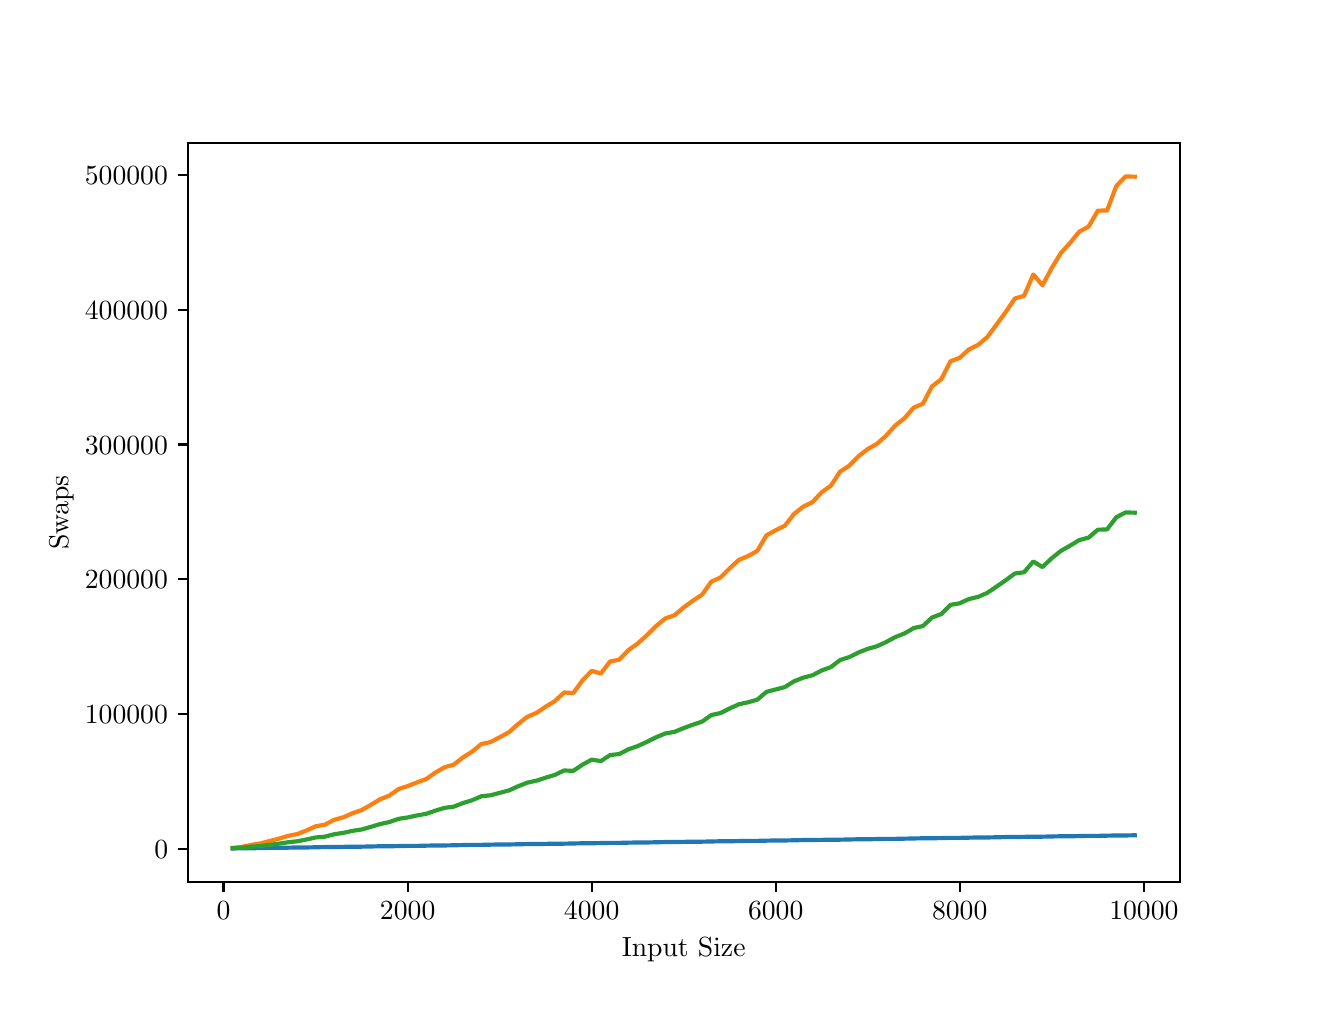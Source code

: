 \begingroup%
\makeatletter%
\begin{pgfpicture}%
\pgfpathrectangle{\pgfpointorigin}{\pgfqpoint{6.4in}{4.8in}}%
\pgfusepath{use as bounding box, clip}%
\begin{pgfscope}%
\pgfsetbuttcap%
\pgfsetmiterjoin%
\definecolor{currentfill}{rgb}{1.0,1.0,1.0}%
\pgfsetfillcolor{currentfill}%
\pgfsetlinewidth{0.0pt}%
\definecolor{currentstroke}{rgb}{1.0,1.0,1.0}%
\pgfsetstrokecolor{currentstroke}%
\pgfsetdash{}{0pt}%
\pgfpathmoveto{\pgfqpoint{0.0in}{0.0in}}%
\pgfpathlineto{\pgfqpoint{6.4in}{0.0in}}%
\pgfpathlineto{\pgfqpoint{6.4in}{4.8in}}%
\pgfpathlineto{\pgfqpoint{0.0in}{4.8in}}%
\pgfpathlineto{\pgfqpoint{0.0in}{0.0in}}%
\pgfpathclose%
\pgfusepath{fill}%
\end{pgfscope}%
\begin{pgfscope}%
\pgfsetbuttcap%
\pgfsetmiterjoin%
\definecolor{currentfill}{rgb}{1.0,1.0,1.0}%
\pgfsetfillcolor{currentfill}%
\pgfsetlinewidth{0.0pt}%
\definecolor{currentstroke}{rgb}{0.0,0.0,0.0}%
\pgfsetstrokecolor{currentstroke}%
\pgfsetstrokeopacity{0.0}%
\pgfsetdash{}{0pt}%
\pgfpathmoveto{\pgfqpoint{0.8in}{0.528in}}%
\pgfpathlineto{\pgfqpoint{5.76in}{0.528in}}%
\pgfpathlineto{\pgfqpoint{5.76in}{4.224in}}%
\pgfpathlineto{\pgfqpoint{0.8in}{4.224in}}%
\pgfpathlineto{\pgfqpoint{0.8in}{0.528in}}%
\pgfpathclose%
\pgfusepath{fill}%
\end{pgfscope}%
\begin{pgfscope}%
\pgfsetbuttcap%
\pgfsetroundjoin%
\definecolor{currentfill}{rgb}{0.0,0.0,0.0}%
\pgfsetfillcolor{currentfill}%
\pgfsetlinewidth{0.803pt}%
\definecolor{currentstroke}{rgb}{0.0,0.0,0.0}%
\pgfsetstrokecolor{currentstroke}%
\pgfsetdash{}{0pt}%
\pgfsys@defobject{currentmarker}{\pgfqpoint{0.0in}{-0.049in}}{\pgfqpoint{0.0in}{0.0in}}{%
\pgfpathmoveto{\pgfqpoint{0.0in}{0.0in}}%
\pgfpathlineto{\pgfqpoint{0.0in}{-0.049in}}%
\pgfusepath{stroke,fill}%
}%
\begin{pgfscope}%
\pgfsys@transformshift{0.979in}{0.528in}%
\pgfsys@useobject{currentmarker}{}%
\end{pgfscope}%
\end{pgfscope}%
\begin{pgfscope}%
\definecolor{textcolor}{rgb}{0.0,0.0,0.0}%
\pgfsetstrokecolor{textcolor}%
\pgfsetfillcolor{textcolor}%
\pgftext[x=0.979in,y=0.431in,,top]{\color{textcolor}\rmfamily\fontsize{10.0}{12.0}\selectfont \(\displaystyle {0}\)}%
\end{pgfscope}%
\begin{pgfscope}%
\pgfsetbuttcap%
\pgfsetroundjoin%
\definecolor{currentfill}{rgb}{0.0,0.0,0.0}%
\pgfsetfillcolor{currentfill}%
\pgfsetlinewidth{0.803pt}%
\definecolor{currentstroke}{rgb}{0.0,0.0,0.0}%
\pgfsetstrokecolor{currentstroke}%
\pgfsetdash{}{0pt}%
\pgfsys@defobject{currentmarker}{\pgfqpoint{0.0in}{-0.049in}}{\pgfqpoint{0.0in}{0.0in}}{%
\pgfpathmoveto{\pgfqpoint{0.0in}{0.0in}}%
\pgfpathlineto{\pgfqpoint{0.0in}{-0.049in}}%
\pgfusepath{stroke,fill}%
}%
\begin{pgfscope}%
\pgfsys@transformshift{1.9in}{0.528in}%
\pgfsys@useobject{currentmarker}{}%
\end{pgfscope}%
\end{pgfscope}%
\begin{pgfscope}%
\definecolor{textcolor}{rgb}{0.0,0.0,0.0}%
\pgfsetstrokecolor{textcolor}%
\pgfsetfillcolor{textcolor}%
\pgftext[x=1.9in,y=0.431in,,top]{\color{textcolor}\rmfamily\fontsize{10.0}{12.0}\selectfont \(\displaystyle {2000}\)}%
\end{pgfscope}%
\begin{pgfscope}%
\pgfsetbuttcap%
\pgfsetroundjoin%
\definecolor{currentfill}{rgb}{0.0,0.0,0.0}%
\pgfsetfillcolor{currentfill}%
\pgfsetlinewidth{0.803pt}%
\definecolor{currentstroke}{rgb}{0.0,0.0,0.0}%
\pgfsetstrokecolor{currentstroke}%
\pgfsetdash{}{0pt}%
\pgfsys@defobject{currentmarker}{\pgfqpoint{0.0in}{-0.049in}}{\pgfqpoint{0.0in}{0.0in}}{%
\pgfpathmoveto{\pgfqpoint{0.0in}{0.0in}}%
\pgfpathlineto{\pgfqpoint{0.0in}{-0.049in}}%
\pgfusepath{stroke,fill}%
}%
\begin{pgfscope}%
\pgfsys@transformshift{2.82in}{0.528in}%
\pgfsys@useobject{currentmarker}{}%
\end{pgfscope}%
\end{pgfscope}%
\begin{pgfscope}%
\definecolor{textcolor}{rgb}{0.0,0.0,0.0}%
\pgfsetstrokecolor{textcolor}%
\pgfsetfillcolor{textcolor}%
\pgftext[x=2.82in,y=0.431in,,top]{\color{textcolor}\rmfamily\fontsize{10.0}{12.0}\selectfont \(\displaystyle {4000}\)}%
\end{pgfscope}%
\begin{pgfscope}%
\pgfsetbuttcap%
\pgfsetroundjoin%
\definecolor{currentfill}{rgb}{0.0,0.0,0.0}%
\pgfsetfillcolor{currentfill}%
\pgfsetlinewidth{0.803pt}%
\definecolor{currentstroke}{rgb}{0.0,0.0,0.0}%
\pgfsetstrokecolor{currentstroke}%
\pgfsetdash{}{0pt}%
\pgfsys@defobject{currentmarker}{\pgfqpoint{0.0in}{-0.049in}}{\pgfqpoint{0.0in}{0.0in}}{%
\pgfpathmoveto{\pgfqpoint{0.0in}{0.0in}}%
\pgfpathlineto{\pgfqpoint{0.0in}{-0.049in}}%
\pgfusepath{stroke,fill}%
}%
\begin{pgfscope}%
\pgfsys@transformshift{3.74in}{0.528in}%
\pgfsys@useobject{currentmarker}{}%
\end{pgfscope}%
\end{pgfscope}%
\begin{pgfscope}%
\definecolor{textcolor}{rgb}{0.0,0.0,0.0}%
\pgfsetstrokecolor{textcolor}%
\pgfsetfillcolor{textcolor}%
\pgftext[x=3.74in,y=0.431in,,top]{\color{textcolor}\rmfamily\fontsize{10.0}{12.0}\selectfont \(\displaystyle {6000}\)}%
\end{pgfscope}%
\begin{pgfscope}%
\pgfsetbuttcap%
\pgfsetroundjoin%
\definecolor{currentfill}{rgb}{0.0,0.0,0.0}%
\pgfsetfillcolor{currentfill}%
\pgfsetlinewidth{0.803pt}%
\definecolor{currentstroke}{rgb}{0.0,0.0,0.0}%
\pgfsetstrokecolor{currentstroke}%
\pgfsetdash{}{0pt}%
\pgfsys@defobject{currentmarker}{\pgfqpoint{0.0in}{-0.049in}}{\pgfqpoint{0.0in}{0.0in}}{%
\pgfpathmoveto{\pgfqpoint{0.0in}{0.0in}}%
\pgfpathlineto{\pgfqpoint{0.0in}{-0.049in}}%
\pgfusepath{stroke,fill}%
}%
\begin{pgfscope}%
\pgfsys@transformshift{4.66in}{0.528in}%
\pgfsys@useobject{currentmarker}{}%
\end{pgfscope}%
\end{pgfscope}%
\begin{pgfscope}%
\definecolor{textcolor}{rgb}{0.0,0.0,0.0}%
\pgfsetstrokecolor{textcolor}%
\pgfsetfillcolor{textcolor}%
\pgftext[x=4.66in,y=0.431in,,top]{\color{textcolor}\rmfamily\fontsize{10.0}{12.0}\selectfont \(\displaystyle {8000}\)}%
\end{pgfscope}%
\begin{pgfscope}%
\pgfsetbuttcap%
\pgfsetroundjoin%
\definecolor{currentfill}{rgb}{0.0,0.0,0.0}%
\pgfsetfillcolor{currentfill}%
\pgfsetlinewidth{0.803pt}%
\definecolor{currentstroke}{rgb}{0.0,0.0,0.0}%
\pgfsetstrokecolor{currentstroke}%
\pgfsetdash{}{0pt}%
\pgfsys@defobject{currentmarker}{\pgfqpoint{0.0in}{-0.049in}}{\pgfqpoint{0.0in}{0.0in}}{%
\pgfpathmoveto{\pgfqpoint{0.0in}{0.0in}}%
\pgfpathlineto{\pgfqpoint{0.0in}{-0.049in}}%
\pgfusepath{stroke,fill}%
}%
\begin{pgfscope}%
\pgfsys@transformshift{5.581in}{0.528in}%
\pgfsys@useobject{currentmarker}{}%
\end{pgfscope}%
\end{pgfscope}%
\begin{pgfscope}%
\definecolor{textcolor}{rgb}{0.0,0.0,0.0}%
\pgfsetstrokecolor{textcolor}%
\pgfsetfillcolor{textcolor}%
\pgftext[x=5.581in,y=0.431in,,top]{\color{textcolor}\rmfamily\fontsize{10.0}{12.0}\selectfont \(\displaystyle {10000}\)}%
\end{pgfscope}%
\begin{pgfscope}%
\definecolor{textcolor}{rgb}{0.0,0.0,0.0}%
\pgfsetstrokecolor{textcolor}%
\pgfsetfillcolor{textcolor}%
\pgftext[x=3.28in,y=0.252in,,top]{\color{textcolor}\rmfamily\fontsize{10.0}{12.0}\selectfont Input Size}%
\end{pgfscope}%
\begin{pgfscope}%
\pgfsetbuttcap%
\pgfsetroundjoin%
\definecolor{currentfill}{rgb}{0.0,0.0,0.0}%
\pgfsetfillcolor{currentfill}%
\pgfsetlinewidth{0.803pt}%
\definecolor{currentstroke}{rgb}{0.0,0.0,0.0}%
\pgfsetstrokecolor{currentstroke}%
\pgfsetdash{}{0pt}%
\pgfsys@defobject{currentmarker}{\pgfqpoint{-0.049in}{0.0in}}{\pgfqpoint{-0.0in}{0.0in}}{%
\pgfpathmoveto{\pgfqpoint{-0.0in}{0.0in}}%
\pgfpathlineto{\pgfqpoint{-0.049in}{0.0in}}%
\pgfusepath{stroke,fill}%
}%
\begin{pgfscope}%
\pgfsys@transformshift{0.8in}{0.695in}%
\pgfsys@useobject{currentmarker}{}%
\end{pgfscope}%
\end{pgfscope}%
\begin{pgfscope}%
\definecolor{textcolor}{rgb}{0.0,0.0,0.0}%
\pgfsetstrokecolor{textcolor}%
\pgfsetfillcolor{textcolor}%
\pgftext[x=0.633in, y=0.647in, left, base]{\color{textcolor}\rmfamily\fontsize{10.0}{12.0}\selectfont \(\displaystyle {0}\)}%
\end{pgfscope}%
\begin{pgfscope}%
\pgfsetbuttcap%
\pgfsetroundjoin%
\definecolor{currentfill}{rgb}{0.0,0.0,0.0}%
\pgfsetfillcolor{currentfill}%
\pgfsetlinewidth{0.803pt}%
\definecolor{currentstroke}{rgb}{0.0,0.0,0.0}%
\pgfsetstrokecolor{currentstroke}%
\pgfsetdash{}{0pt}%
\pgfsys@defobject{currentmarker}{\pgfqpoint{-0.049in}{0.0in}}{\pgfqpoint{-0.0in}{0.0in}}{%
\pgfpathmoveto{\pgfqpoint{-0.0in}{0.0in}}%
\pgfpathlineto{\pgfqpoint{-0.049in}{0.0in}}%
\pgfusepath{stroke,fill}%
}%
\begin{pgfscope}%
\pgfsys@transformshift{0.8in}{1.369in}%
\pgfsys@useobject{currentmarker}{}%
\end{pgfscope}%
\end{pgfscope}%
\begin{pgfscope}%
\definecolor{textcolor}{rgb}{0.0,0.0,0.0}%
\pgfsetstrokecolor{textcolor}%
\pgfsetfillcolor{textcolor}%
\pgftext[x=0.286in, y=1.321in, left, base]{\color{textcolor}\rmfamily\fontsize{10.0}{12.0}\selectfont \(\displaystyle {100000}\)}%
\end{pgfscope}%
\begin{pgfscope}%
\pgfsetbuttcap%
\pgfsetroundjoin%
\definecolor{currentfill}{rgb}{0.0,0.0,0.0}%
\pgfsetfillcolor{currentfill}%
\pgfsetlinewidth{0.803pt}%
\definecolor{currentstroke}{rgb}{0.0,0.0,0.0}%
\pgfsetstrokecolor{currentstroke}%
\pgfsetdash{}{0pt}%
\pgfsys@defobject{currentmarker}{\pgfqpoint{-0.049in}{0.0in}}{\pgfqpoint{-0.0in}{0.0in}}{%
\pgfpathmoveto{\pgfqpoint{-0.0in}{0.0in}}%
\pgfpathlineto{\pgfqpoint{-0.049in}{0.0in}}%
\pgfusepath{stroke,fill}%
}%
\begin{pgfscope}%
\pgfsys@transformshift{0.8in}{2.042in}%
\pgfsys@useobject{currentmarker}{}%
\end{pgfscope}%
\end{pgfscope}%
\begin{pgfscope}%
\definecolor{textcolor}{rgb}{0.0,0.0,0.0}%
\pgfsetstrokecolor{textcolor}%
\pgfsetfillcolor{textcolor}%
\pgftext[x=0.286in, y=1.994in, left, base]{\color{textcolor}\rmfamily\fontsize{10.0}{12.0}\selectfont \(\displaystyle {200000}\)}%
\end{pgfscope}%
\begin{pgfscope}%
\pgfsetbuttcap%
\pgfsetroundjoin%
\definecolor{currentfill}{rgb}{0.0,0.0,0.0}%
\pgfsetfillcolor{currentfill}%
\pgfsetlinewidth{0.803pt}%
\definecolor{currentstroke}{rgb}{0.0,0.0,0.0}%
\pgfsetstrokecolor{currentstroke}%
\pgfsetdash{}{0pt}%
\pgfsys@defobject{currentmarker}{\pgfqpoint{-0.049in}{0.0in}}{\pgfqpoint{-0.0in}{0.0in}}{%
\pgfpathmoveto{\pgfqpoint{-0.0in}{0.0in}}%
\pgfpathlineto{\pgfqpoint{-0.049in}{0.0in}}%
\pgfusepath{stroke,fill}%
}%
\begin{pgfscope}%
\pgfsys@transformshift{0.8in}{2.716in}%
\pgfsys@useobject{currentmarker}{}%
\end{pgfscope}%
\end{pgfscope}%
\begin{pgfscope}%
\definecolor{textcolor}{rgb}{0.0,0.0,0.0}%
\pgfsetstrokecolor{textcolor}%
\pgfsetfillcolor{textcolor}%
\pgftext[x=0.286in, y=2.668in, left, base]{\color{textcolor}\rmfamily\fontsize{10.0}{12.0}\selectfont \(\displaystyle {300000}\)}%
\end{pgfscope}%
\begin{pgfscope}%
\pgfsetbuttcap%
\pgfsetroundjoin%
\definecolor{currentfill}{rgb}{0.0,0.0,0.0}%
\pgfsetfillcolor{currentfill}%
\pgfsetlinewidth{0.803pt}%
\definecolor{currentstroke}{rgb}{0.0,0.0,0.0}%
\pgfsetstrokecolor{currentstroke}%
\pgfsetdash{}{0pt}%
\pgfsys@defobject{currentmarker}{\pgfqpoint{-0.049in}{0.0in}}{\pgfqpoint{-0.0in}{0.0in}}{%
\pgfpathmoveto{\pgfqpoint{-0.0in}{0.0in}}%
\pgfpathlineto{\pgfqpoint{-0.049in}{0.0in}}%
\pgfusepath{stroke,fill}%
}%
\begin{pgfscope}%
\pgfsys@transformshift{0.8in}{3.389in}%
\pgfsys@useobject{currentmarker}{}%
\end{pgfscope}%
\end{pgfscope}%
\begin{pgfscope}%
\definecolor{textcolor}{rgb}{0.0,0.0,0.0}%
\pgfsetstrokecolor{textcolor}%
\pgfsetfillcolor{textcolor}%
\pgftext[x=0.286in, y=3.341in, left, base]{\color{textcolor}\rmfamily\fontsize{10.0}{12.0}\selectfont \(\displaystyle {400000}\)}%
\end{pgfscope}%
\begin{pgfscope}%
\pgfsetbuttcap%
\pgfsetroundjoin%
\definecolor{currentfill}{rgb}{0.0,0.0,0.0}%
\pgfsetfillcolor{currentfill}%
\pgfsetlinewidth{0.803pt}%
\definecolor{currentstroke}{rgb}{0.0,0.0,0.0}%
\pgfsetstrokecolor{currentstroke}%
\pgfsetdash{}{0pt}%
\pgfsys@defobject{currentmarker}{\pgfqpoint{-0.049in}{0.0in}}{\pgfqpoint{-0.0in}{0.0in}}{%
\pgfpathmoveto{\pgfqpoint{-0.0in}{0.0in}}%
\pgfpathlineto{\pgfqpoint{-0.049in}{0.0in}}%
\pgfusepath{stroke,fill}%
}%
\begin{pgfscope}%
\pgfsys@transformshift{0.8in}{4.063in}%
\pgfsys@useobject{currentmarker}{}%
\end{pgfscope}%
\end{pgfscope}%
\begin{pgfscope}%
\definecolor{textcolor}{rgb}{0.0,0.0,0.0}%
\pgfsetstrokecolor{textcolor}%
\pgfsetfillcolor{textcolor}%
\pgftext[x=0.286in, y=4.015in, left, base]{\color{textcolor}\rmfamily\fontsize{10.0}{12.0}\selectfont \(\displaystyle {500000}\)}%
\end{pgfscope}%
\begin{pgfscope}%
\definecolor{textcolor}{rgb}{0.0,0.0,0.0}%
\pgfsetstrokecolor{textcolor}%
\pgfsetfillcolor{textcolor}%
\pgftext[x=0.231in,y=2.376in,,bottom,rotate=90.0]{\color{textcolor}\rmfamily\fontsize{10.0}{12.0}\selectfont Swaps}%
\end{pgfscope}%
\begin{pgfscope}%
\pgfpathrectangle{\pgfqpoint{0.8in}{0.528in}}{\pgfqpoint{4.96in}{3.696in}}%
\pgfusepath{clip}%
\pgfsetrectcap%
\pgfsetroundjoin%
\pgfsetlinewidth{1.506pt}%
\definecolor{currentstroke}{rgb}{0.122,0.467,0.706}%
\pgfsetstrokecolor{currentstroke}%
\pgfsetdash{}{0pt}%
\pgfpathmoveto{\pgfqpoint{1.025in}{0.696in}}%
\pgfpathlineto{\pgfqpoint{1.071in}{0.697in}}%
\pgfpathlineto{\pgfqpoint{1.117in}{0.697in}}%
\pgfpathlineto{\pgfqpoint{1.163in}{0.698in}}%
\pgfpathlineto{\pgfqpoint{1.209in}{0.699in}}%
\pgfpathlineto{\pgfqpoint{1.256in}{0.699in}}%
\pgfpathlineto{\pgfqpoint{1.302in}{0.7in}}%
\pgfpathlineto{\pgfqpoint{1.348in}{0.701in}}%
\pgfpathlineto{\pgfqpoint{1.394in}{0.701in}}%
\pgfpathlineto{\pgfqpoint{1.44in}{0.702in}}%
\pgfpathlineto{\pgfqpoint{1.486in}{0.703in}}%
\pgfpathlineto{\pgfqpoint{1.532in}{0.703in}}%
\pgfpathlineto{\pgfqpoint{1.578in}{0.704in}}%
\pgfpathlineto{\pgfqpoint{1.624in}{0.705in}}%
\pgfpathlineto{\pgfqpoint{1.67in}{0.705in}}%
\pgfpathlineto{\pgfqpoint{1.716in}{0.706in}}%
\pgfpathlineto{\pgfqpoint{1.762in}{0.707in}}%
\pgfpathlineto{\pgfqpoint{1.808in}{0.707in}}%
\pgfpathlineto{\pgfqpoint{1.854in}{0.708in}}%
\pgfpathlineto{\pgfqpoint{1.9in}{0.709in}}%
\pgfpathlineto{\pgfqpoint{1.946in}{0.709in}}%
\pgfpathlineto{\pgfqpoint{1.992in}{0.71in}}%
\pgfpathlineto{\pgfqpoint{2.038in}{0.711in}}%
\pgfpathlineto{\pgfqpoint{2.084in}{0.711in}}%
\pgfpathlineto{\pgfqpoint{2.13in}{0.712in}}%
\pgfpathlineto{\pgfqpoint{2.176in}{0.713in}}%
\pgfpathlineto{\pgfqpoint{2.222in}{0.714in}}%
\pgfpathlineto{\pgfqpoint{2.268in}{0.714in}}%
\pgfpathlineto{\pgfqpoint{2.314in}{0.715in}}%
\pgfpathlineto{\pgfqpoint{2.36in}{0.716in}}%
\pgfpathlineto{\pgfqpoint{2.406in}{0.716in}}%
\pgfpathlineto{\pgfqpoint{2.452in}{0.717in}}%
\pgfpathlineto{\pgfqpoint{2.498in}{0.718in}}%
\pgfpathlineto{\pgfqpoint{2.544in}{0.718in}}%
\pgfpathlineto{\pgfqpoint{2.59in}{0.719in}}%
\pgfpathlineto{\pgfqpoint{2.636in}{0.72in}}%
\pgfpathlineto{\pgfqpoint{2.682in}{0.72in}}%
\pgfpathlineto{\pgfqpoint{2.728in}{0.721in}}%
\pgfpathlineto{\pgfqpoint{2.774in}{0.722in}}%
\pgfpathlineto{\pgfqpoint{2.82in}{0.722in}}%
\pgfpathlineto{\pgfqpoint{2.866in}{0.723in}}%
\pgfpathlineto{\pgfqpoint{2.912in}{0.724in}}%
\pgfpathlineto{\pgfqpoint{2.958in}{0.724in}}%
\pgfpathlineto{\pgfqpoint{3.004in}{0.725in}}%
\pgfpathlineto{\pgfqpoint{3.05in}{0.726in}}%
\pgfpathlineto{\pgfqpoint{3.096in}{0.726in}}%
\pgfpathlineto{\pgfqpoint{3.142in}{0.727in}}%
\pgfpathlineto{\pgfqpoint{3.188in}{0.728in}}%
\pgfpathlineto{\pgfqpoint{3.234in}{0.728in}}%
\pgfpathlineto{\pgfqpoint{3.28in}{0.729in}}%
\pgfpathlineto{\pgfqpoint{3.326in}{0.73in}}%
\pgfpathlineto{\pgfqpoint{3.372in}{0.73in}}%
\pgfpathlineto{\pgfqpoint{3.418in}{0.731in}}%
\pgfpathlineto{\pgfqpoint{3.464in}{0.732in}}%
\pgfpathlineto{\pgfqpoint{3.51in}{0.732in}}%
\pgfpathlineto{\pgfqpoint{3.556in}{0.733in}}%
\pgfpathlineto{\pgfqpoint{3.602in}{0.734in}}%
\pgfpathlineto{\pgfqpoint{3.648in}{0.734in}}%
\pgfpathlineto{\pgfqpoint{3.694in}{0.735in}}%
\pgfpathlineto{\pgfqpoint{3.74in}{0.736in}}%
\pgfpathlineto{\pgfqpoint{3.786in}{0.736in}}%
\pgfpathlineto{\pgfqpoint{3.832in}{0.737in}}%
\pgfpathlineto{\pgfqpoint{3.878in}{0.738in}}%
\pgfpathlineto{\pgfqpoint{3.924in}{0.738in}}%
\pgfpathlineto{\pgfqpoint{3.97in}{0.739in}}%
\pgfpathlineto{\pgfqpoint{4.016in}{0.74in}}%
\pgfpathlineto{\pgfqpoint{4.062in}{0.74in}}%
\pgfpathlineto{\pgfqpoint{4.108in}{0.741in}}%
\pgfpathlineto{\pgfqpoint{4.154in}{0.742in}}%
\pgfpathlineto{\pgfqpoint{4.2in}{0.742in}}%
\pgfpathlineto{\pgfqpoint{4.246in}{0.743in}}%
\pgfpathlineto{\pgfqpoint{4.292in}{0.744in}}%
\pgfpathlineto{\pgfqpoint{4.338in}{0.744in}}%
\pgfpathlineto{\pgfqpoint{4.384in}{0.745in}}%
\pgfpathlineto{\pgfqpoint{4.43in}{0.746in}}%
\pgfpathlineto{\pgfqpoint{4.476in}{0.747in}}%
\pgfpathlineto{\pgfqpoint{4.522in}{0.747in}}%
\pgfpathlineto{\pgfqpoint{4.568in}{0.748in}}%
\pgfpathlineto{\pgfqpoint{4.614in}{0.749in}}%
\pgfpathlineto{\pgfqpoint{4.66in}{0.749in}}%
\pgfpathlineto{\pgfqpoint{4.706in}{0.75in}}%
\pgfpathlineto{\pgfqpoint{4.752in}{0.751in}}%
\pgfpathlineto{\pgfqpoint{4.798in}{0.751in}}%
\pgfpathlineto{\pgfqpoint{4.844in}{0.752in}}%
\pgfpathlineto{\pgfqpoint{4.89in}{0.753in}}%
\pgfpathlineto{\pgfqpoint{4.936in}{0.753in}}%
\pgfpathlineto{\pgfqpoint{4.982in}{0.754in}}%
\pgfpathlineto{\pgfqpoint{5.028in}{0.755in}}%
\pgfpathlineto{\pgfqpoint{5.074in}{0.755in}}%
\pgfpathlineto{\pgfqpoint{5.12in}{0.756in}}%
\pgfpathlineto{\pgfqpoint{5.166in}{0.757in}}%
\pgfpathlineto{\pgfqpoint{5.212in}{0.757in}}%
\pgfpathlineto{\pgfqpoint{5.258in}{0.758in}}%
\pgfpathlineto{\pgfqpoint{5.304in}{0.759in}}%
\pgfpathlineto{\pgfqpoint{5.351in}{0.759in}}%
\pgfpathlineto{\pgfqpoint{5.397in}{0.76in}}%
\pgfpathlineto{\pgfqpoint{5.443in}{0.761in}}%
\pgfpathlineto{\pgfqpoint{5.489in}{0.761in}}%
\pgfpathlineto{\pgfqpoint{5.535in}{0.762in}}%
\pgfusepath{stroke}%
\end{pgfscope}%
\begin{pgfscope}%
\pgfpathrectangle{\pgfqpoint{0.8in}{0.528in}}{\pgfqpoint{4.96in}{3.696in}}%
\pgfusepath{clip}%
\pgfsetrectcap%
\pgfsetroundjoin%
\pgfsetlinewidth{1.506pt}%
\definecolor{currentstroke}{rgb}{1.0,0.498,0.055}%
\pgfsetstrokecolor{currentstroke}%
\pgfsetdash{}{0pt}%
\pgfpathmoveto{\pgfqpoint{1.025in}{0.699in}}%
\pgfpathlineto{\pgfqpoint{1.071in}{0.704in}}%
\pgfpathlineto{\pgfqpoint{1.117in}{0.714in}}%
\pgfpathlineto{\pgfqpoint{1.163in}{0.721in}}%
\pgfpathlineto{\pgfqpoint{1.209in}{0.733in}}%
\pgfpathlineto{\pgfqpoint{1.256in}{0.745in}}%
\pgfpathlineto{\pgfqpoint{1.302in}{0.759in}}%
\pgfpathlineto{\pgfqpoint{1.348in}{0.768in}}%
\pgfpathlineto{\pgfqpoint{1.394in}{0.786in}}%
\pgfpathlineto{\pgfqpoint{1.44in}{0.807in}}%
\pgfpathlineto{\pgfqpoint{1.486in}{0.815in}}%
\pgfpathlineto{\pgfqpoint{1.532in}{0.839in}}%
\pgfpathlineto{\pgfqpoint{1.578in}{0.852in}}%
\pgfpathlineto{\pgfqpoint{1.624in}{0.872in}}%
\pgfpathlineto{\pgfqpoint{1.67in}{0.888in}}%
\pgfpathlineto{\pgfqpoint{1.716in}{0.914in}}%
\pgfpathlineto{\pgfqpoint{1.762in}{0.942in}}%
\pgfpathlineto{\pgfqpoint{1.808in}{0.96in}}%
\pgfpathlineto{\pgfqpoint{1.854in}{0.993in}}%
\pgfpathlineto{\pgfqpoint{1.9in}{1.008in}}%
\pgfpathlineto{\pgfqpoint{1.946in}{1.026in}}%
\pgfpathlineto{\pgfqpoint{1.992in}{1.043in}}%
\pgfpathlineto{\pgfqpoint{2.038in}{1.075in}}%
\pgfpathlineto{\pgfqpoint{2.084in}{1.102in}}%
\pgfpathlineto{\pgfqpoint{2.13in}{1.115in}}%
\pgfpathlineto{\pgfqpoint{2.176in}{1.151in}}%
\pgfpathlineto{\pgfqpoint{2.222in}{1.18in}}%
\pgfpathlineto{\pgfqpoint{2.268in}{1.218in}}%
\pgfpathlineto{\pgfqpoint{2.314in}{1.228in}}%
\pgfpathlineto{\pgfqpoint{2.36in}{1.252in}}%
\pgfpathlineto{\pgfqpoint{2.406in}{1.277in}}%
\pgfpathlineto{\pgfqpoint{2.452in}{1.318in}}%
\pgfpathlineto{\pgfqpoint{2.498in}{1.354in}}%
\pgfpathlineto{\pgfqpoint{2.544in}{1.374in}}%
\pgfpathlineto{\pgfqpoint{2.59in}{1.405in}}%
\pgfpathlineto{\pgfqpoint{2.636in}{1.433in}}%
\pgfpathlineto{\pgfqpoint{2.682in}{1.476in}}%
\pgfpathlineto{\pgfqpoint{2.728in}{1.473in}}%
\pgfpathlineto{\pgfqpoint{2.774in}{1.536in}}%
\pgfpathlineto{\pgfqpoint{2.82in}{1.584in}}%
\pgfpathlineto{\pgfqpoint{2.866in}{1.571in}}%
\pgfpathlineto{\pgfqpoint{2.912in}{1.631in}}%
\pgfpathlineto{\pgfqpoint{2.958in}{1.64in}}%
\pgfpathlineto{\pgfqpoint{3.004in}{1.688in}}%
\pgfpathlineto{\pgfqpoint{3.05in}{1.721in}}%
\pgfpathlineto{\pgfqpoint{3.096in}{1.762in}}%
\pgfpathlineto{\pgfqpoint{3.142in}{1.808in}}%
\pgfpathlineto{\pgfqpoint{3.188in}{1.846in}}%
\pgfpathlineto{\pgfqpoint{3.234in}{1.862in}}%
\pgfpathlineto{\pgfqpoint{3.28in}{1.901in}}%
\pgfpathlineto{\pgfqpoint{3.326in}{1.935in}}%
\pgfpathlineto{\pgfqpoint{3.372in}{1.965in}}%
\pgfpathlineto{\pgfqpoint{3.418in}{2.03in}}%
\pgfpathlineto{\pgfqpoint{3.464in}{2.051in}}%
\pgfpathlineto{\pgfqpoint{3.51in}{2.097in}}%
\pgfpathlineto{\pgfqpoint{3.556in}{2.139in}}%
\pgfpathlineto{\pgfqpoint{3.602in}{2.158in}}%
\pgfpathlineto{\pgfqpoint{3.648in}{2.184in}}%
\pgfpathlineto{\pgfqpoint{3.694in}{2.262in}}%
\pgfpathlineto{\pgfqpoint{3.74in}{2.287in}}%
\pgfpathlineto{\pgfqpoint{3.786in}{2.31in}}%
\pgfpathlineto{\pgfqpoint{3.832in}{2.369in}}%
\pgfpathlineto{\pgfqpoint{3.878in}{2.405in}}%
\pgfpathlineto{\pgfqpoint{3.924in}{2.428in}}%
\pgfpathlineto{\pgfqpoint{3.97in}{2.477in}}%
\pgfpathlineto{\pgfqpoint{4.016in}{2.51in}}%
\pgfpathlineto{\pgfqpoint{4.062in}{2.58in}}%
\pgfpathlineto{\pgfqpoint{4.108in}{2.61in}}%
\pgfpathlineto{\pgfqpoint{4.154in}{2.657in}}%
\pgfpathlineto{\pgfqpoint{4.2in}{2.693in}}%
\pgfpathlineto{\pgfqpoint{4.246in}{2.719in}}%
\pgfpathlineto{\pgfqpoint{4.292in}{2.76in}}%
\pgfpathlineto{\pgfqpoint{4.338in}{2.811in}}%
\pgfpathlineto{\pgfqpoint{4.384in}{2.847in}}%
\pgfpathlineto{\pgfqpoint{4.43in}{2.9in}}%
\pgfpathlineto{\pgfqpoint{4.476in}{2.92in}}%
\pgfpathlineto{\pgfqpoint{4.522in}{3.007in}}%
\pgfpathlineto{\pgfqpoint{4.568in}{3.042in}}%
\pgfpathlineto{\pgfqpoint{4.614in}{3.132in}}%
\pgfpathlineto{\pgfqpoint{4.66in}{3.149in}}%
\pgfpathlineto{\pgfqpoint{4.706in}{3.191in}}%
\pgfpathlineto{\pgfqpoint{4.752in}{3.214in}}%
\pgfpathlineto{\pgfqpoint{4.798in}{3.253in}}%
\pgfpathlineto{\pgfqpoint{4.844in}{3.315in}}%
\pgfpathlineto{\pgfqpoint{4.89in}{3.378in}}%
\pgfpathlineto{\pgfqpoint{4.936in}{3.446in}}%
\pgfpathlineto{\pgfqpoint{4.982in}{3.459in}}%
\pgfpathlineto{\pgfqpoint{5.028in}{3.566in}}%
\pgfpathlineto{\pgfqpoint{5.074in}{3.512in}}%
\pgfpathlineto{\pgfqpoint{5.12in}{3.598in}}%
\pgfpathlineto{\pgfqpoint{5.166in}{3.673in}}%
\pgfpathlineto{\pgfqpoint{5.212in}{3.724in}}%
\pgfpathlineto{\pgfqpoint{5.258in}{3.78in}}%
\pgfpathlineto{\pgfqpoint{5.304in}{3.805in}}%
\pgfpathlineto{\pgfqpoint{5.351in}{3.885in}}%
\pgfpathlineto{\pgfqpoint{5.397in}{3.886in}}%
\pgfpathlineto{\pgfqpoint{5.443in}{4.008in}}%
\pgfpathlineto{\pgfqpoint{5.489in}{4.056in}}%
\pgfpathlineto{\pgfqpoint{5.535in}{4.055in}}%
\pgfusepath{stroke}%
\end{pgfscope}%
\begin{pgfscope}%
\pgfpathrectangle{\pgfqpoint{0.8in}{0.528in}}{\pgfqpoint{4.96in}{3.696in}}%
\pgfusepath{clip}%
\pgfsetrectcap%
\pgfsetroundjoin%
\pgfsetlinewidth{1.506pt}%
\definecolor{currentstroke}{rgb}{0.173,0.627,0.173}%
\pgfsetstrokecolor{currentstroke}%
\pgfsetdash{}{0pt}%
\pgfpathmoveto{\pgfqpoint{1.025in}{0.697in}}%
\pgfpathlineto{\pgfqpoint{1.071in}{0.7in}}%
\pgfpathlineto{\pgfqpoint{1.117in}{0.705in}}%
\pgfpathlineto{\pgfqpoint{1.163in}{0.708in}}%
\pgfpathlineto{\pgfqpoint{1.209in}{0.714in}}%
\pgfpathlineto{\pgfqpoint{1.256in}{0.72in}}%
\pgfpathlineto{\pgfqpoint{1.302in}{0.727in}}%
\pgfpathlineto{\pgfqpoint{1.348in}{0.732in}}%
\pgfpathlineto{\pgfqpoint{1.394in}{0.741in}}%
\pgfpathlineto{\pgfqpoint{1.44in}{0.751in}}%
\pgfpathlineto{\pgfqpoint{1.486in}{0.755in}}%
\pgfpathlineto{\pgfqpoint{1.532in}{0.767in}}%
\pgfpathlineto{\pgfqpoint{1.578in}{0.774in}}%
\pgfpathlineto{\pgfqpoint{1.624in}{0.784in}}%
\pgfpathlineto{\pgfqpoint{1.67in}{0.791in}}%
\pgfpathlineto{\pgfqpoint{1.716in}{0.804in}}%
\pgfpathlineto{\pgfqpoint{1.762in}{0.818in}}%
\pgfpathlineto{\pgfqpoint{1.808in}{0.828in}}%
\pgfpathlineto{\pgfqpoint{1.854in}{0.844in}}%
\pgfpathlineto{\pgfqpoint{1.9in}{0.851in}}%
\pgfpathlineto{\pgfqpoint{1.946in}{0.861in}}%
\pgfpathlineto{\pgfqpoint{1.992in}{0.869in}}%
\pgfpathlineto{\pgfqpoint{2.038in}{0.885in}}%
\pgfpathlineto{\pgfqpoint{2.084in}{0.899in}}%
\pgfpathlineto{\pgfqpoint{2.13in}{0.905in}}%
\pgfpathlineto{\pgfqpoint{2.176in}{0.923in}}%
\pgfpathlineto{\pgfqpoint{2.222in}{0.937in}}%
\pgfpathlineto{\pgfqpoint{2.268in}{0.957in}}%
\pgfpathlineto{\pgfqpoint{2.314in}{0.962in}}%
\pgfpathlineto{\pgfqpoint{2.36in}{0.974in}}%
\pgfpathlineto{\pgfqpoint{2.406in}{0.986in}}%
\pgfpathlineto{\pgfqpoint{2.452in}{1.007in}}%
\pgfpathlineto{\pgfqpoint{2.498in}{1.025in}}%
\pgfpathlineto{\pgfqpoint{2.544in}{1.035in}}%
\pgfpathlineto{\pgfqpoint{2.59in}{1.05in}}%
\pgfpathlineto{\pgfqpoint{2.636in}{1.064in}}%
\pgfpathlineto{\pgfqpoint{2.682in}{1.086in}}%
\pgfpathlineto{\pgfqpoint{2.728in}{1.084in}}%
\pgfpathlineto{\pgfqpoint{2.774in}{1.115in}}%
\pgfpathlineto{\pgfqpoint{2.82in}{1.14in}}%
\pgfpathlineto{\pgfqpoint{2.866in}{1.133in}}%
\pgfpathlineto{\pgfqpoint{2.912in}{1.163in}}%
\pgfpathlineto{\pgfqpoint{2.958in}{1.168in}}%
\pgfpathlineto{\pgfqpoint{3.004in}{1.192in}}%
\pgfpathlineto{\pgfqpoint{3.05in}{1.208in}}%
\pgfpathlineto{\pgfqpoint{3.096in}{1.229in}}%
\pgfpathlineto{\pgfqpoint{3.142in}{1.252in}}%
\pgfpathlineto{\pgfqpoint{3.188in}{1.271in}}%
\pgfpathlineto{\pgfqpoint{3.234in}{1.279in}}%
\pgfpathlineto{\pgfqpoint{3.28in}{1.298in}}%
\pgfpathlineto{\pgfqpoint{3.326in}{1.315in}}%
\pgfpathlineto{\pgfqpoint{3.372in}{1.33in}}%
\pgfpathlineto{\pgfqpoint{3.418in}{1.363in}}%
\pgfpathlineto{\pgfqpoint{3.464in}{1.373in}}%
\pgfpathlineto{\pgfqpoint{3.51in}{1.396in}}%
\pgfpathlineto{\pgfqpoint{3.556in}{1.417in}}%
\pgfpathlineto{\pgfqpoint{3.602in}{1.427in}}%
\pgfpathlineto{\pgfqpoint{3.648in}{1.44in}}%
\pgfpathlineto{\pgfqpoint{3.694in}{1.479in}}%
\pgfpathlineto{\pgfqpoint{3.74in}{1.491in}}%
\pgfpathlineto{\pgfqpoint{3.786in}{1.503in}}%
\pgfpathlineto{\pgfqpoint{3.832in}{1.532in}}%
\pgfpathlineto{\pgfqpoint{3.878in}{1.55in}}%
\pgfpathlineto{\pgfqpoint{3.924in}{1.562in}}%
\pgfpathlineto{\pgfqpoint{3.97in}{1.586in}}%
\pgfpathlineto{\pgfqpoint{4.016in}{1.603in}}%
\pgfpathlineto{\pgfqpoint{4.062in}{1.638in}}%
\pgfpathlineto{\pgfqpoint{4.108in}{1.653in}}%
\pgfpathlineto{\pgfqpoint{4.154in}{1.676in}}%
\pgfpathlineto{\pgfqpoint{4.2in}{1.694in}}%
\pgfpathlineto{\pgfqpoint{4.246in}{1.707in}}%
\pgfpathlineto{\pgfqpoint{4.292in}{1.728in}}%
\pgfpathlineto{\pgfqpoint{4.338in}{1.753in}}%
\pgfpathlineto{\pgfqpoint{4.384in}{1.771in}}%
\pgfpathlineto{\pgfqpoint{4.43in}{1.798in}}%
\pgfpathlineto{\pgfqpoint{4.476in}{1.808in}}%
\pgfpathlineto{\pgfqpoint{4.522in}{1.851in}}%
\pgfpathlineto{\pgfqpoint{4.568in}{1.868in}}%
\pgfpathlineto{\pgfqpoint{4.614in}{1.914in}}%
\pgfpathlineto{\pgfqpoint{4.66in}{1.922in}}%
\pgfpathlineto{\pgfqpoint{4.706in}{1.943in}}%
\pgfpathlineto{\pgfqpoint{4.752in}{1.954in}}%
\pgfpathlineto{\pgfqpoint{4.798in}{1.974in}}%
\pgfpathlineto{\pgfqpoint{4.844in}{2.005in}}%
\pgfpathlineto{\pgfqpoint{4.89in}{2.037in}}%
\pgfpathlineto{\pgfqpoint{4.936in}{2.071in}}%
\pgfpathlineto{\pgfqpoint{4.982in}{2.077in}}%
\pgfpathlineto{\pgfqpoint{5.028in}{2.131in}}%
\pgfpathlineto{\pgfqpoint{5.074in}{2.103in}}%
\pgfpathlineto{\pgfqpoint{5.12in}{2.147in}}%
\pgfpathlineto{\pgfqpoint{5.166in}{2.184in}}%
\pgfpathlineto{\pgfqpoint{5.212in}{2.21in}}%
\pgfpathlineto{\pgfqpoint{5.258in}{2.238in}}%
\pgfpathlineto{\pgfqpoint{5.304in}{2.25in}}%
\pgfpathlineto{\pgfqpoint{5.351in}{2.29in}}%
\pgfpathlineto{\pgfqpoint{5.397in}{2.291in}}%
\pgfpathlineto{\pgfqpoint{5.443in}{2.352in}}%
\pgfpathlineto{\pgfqpoint{5.489in}{2.376in}}%
\pgfpathlineto{\pgfqpoint{5.535in}{2.375in}}%
\pgfusepath{stroke}%
\end{pgfscope}%
\begin{pgfscope}%
\pgfsetrectcap%
\pgfsetmiterjoin%
\pgfsetlinewidth{0.803pt}%
\definecolor{currentstroke}{rgb}{0.0,0.0,0.0}%
\pgfsetstrokecolor{currentstroke}%
\pgfsetdash{}{0pt}%
\pgfpathmoveto{\pgfqpoint{0.8in}{0.528in}}%
\pgfpathlineto{\pgfqpoint{0.8in}{4.224in}}%
\pgfusepath{stroke}%
\end{pgfscope}%
\begin{pgfscope}%
\pgfsetrectcap%
\pgfsetmiterjoin%
\pgfsetlinewidth{0.803pt}%
\definecolor{currentstroke}{rgb}{0.0,0.0,0.0}%
\pgfsetstrokecolor{currentstroke}%
\pgfsetdash{}{0pt}%
\pgfpathmoveto{\pgfqpoint{5.76in}{0.528in}}%
\pgfpathlineto{\pgfqpoint{5.76in}{4.224in}}%
\pgfusepath{stroke}%
\end{pgfscope}%
\begin{pgfscope}%
\pgfsetrectcap%
\pgfsetmiterjoin%
\pgfsetlinewidth{0.803pt}%
\definecolor{currentstroke}{rgb}{0.0,0.0,0.0}%
\pgfsetstrokecolor{currentstroke}%
\pgfsetdash{}{0pt}%
\pgfpathmoveto{\pgfqpoint{0.8in}{0.528in}}%
\pgfpathlineto{\pgfqpoint{5.76in}{0.528in}}%
\pgfusepath{stroke}%
\end{pgfscope}%
\begin{pgfscope}%
\pgfsetrectcap%
\pgfsetmiterjoin%
\pgfsetlinewidth{0.803pt}%
\definecolor{currentstroke}{rgb}{0.0,0.0,0.0}%
\pgfsetstrokecolor{currentstroke}%
\pgfsetdash{}{0pt}%
\pgfpathmoveto{\pgfqpoint{0.8in}{4.224in}}%
\pgfpathlineto{\pgfqpoint{5.76in}{4.224in}}%
\pgfusepath{stroke}%
\end{pgfscope}%
\end{pgfpicture}%
\makeatother%
\endgroup%
